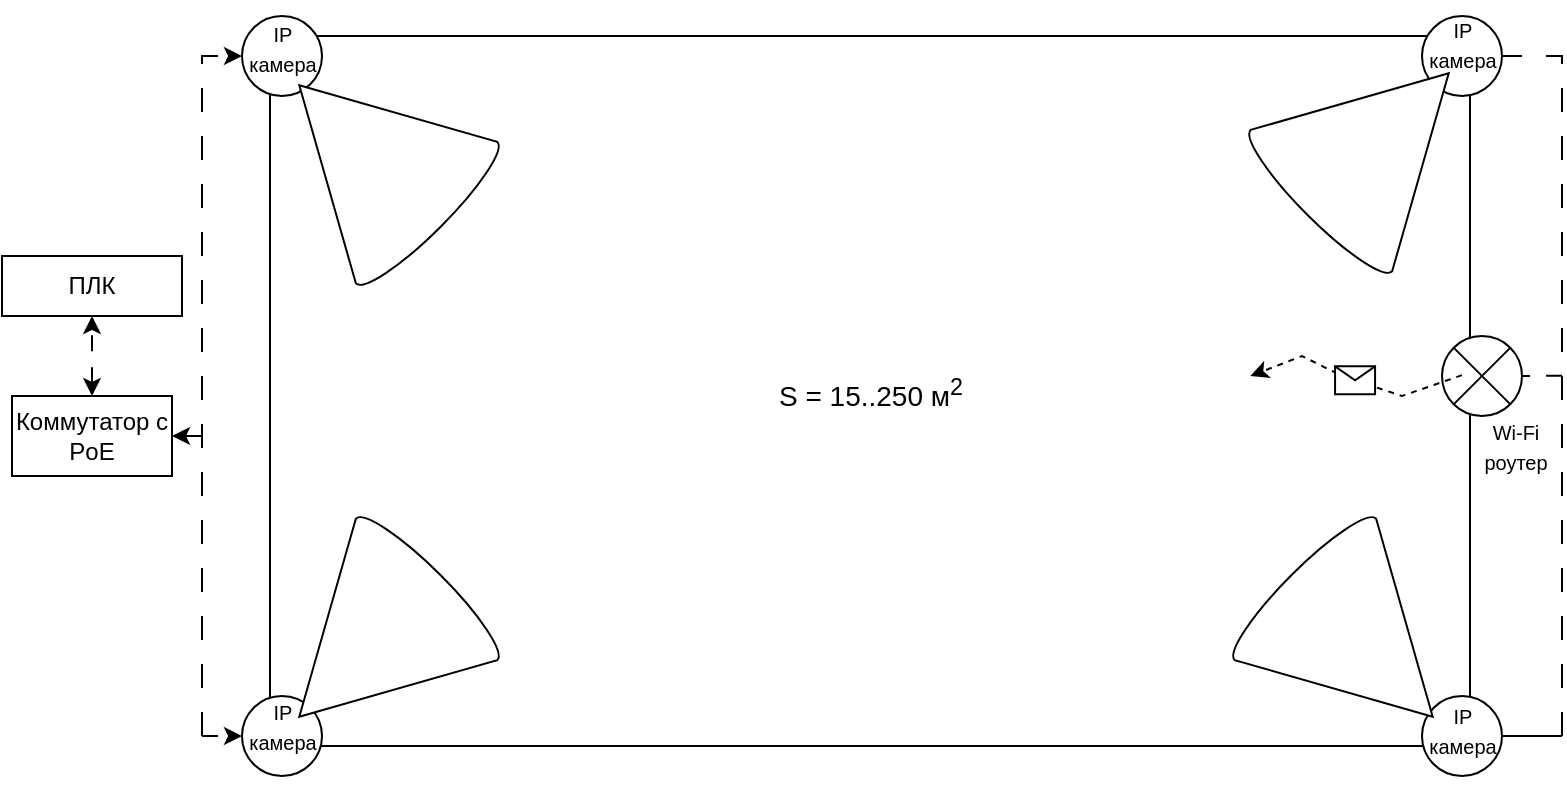 <mxfile version="22.0.2" type="device">
  <diagram name="Страница — 1" id="-i82u5cmP4d5Sf0SIGAI">
    <mxGraphModel dx="1098" dy="828" grid="1" gridSize="10" guides="1" tooltips="1" connect="1" arrows="1" fold="1" page="1" pageScale="1" pageWidth="827" pageHeight="1169" math="0" shadow="0">
      <root>
        <mxCell id="0" />
        <mxCell id="1" parent="0" />
        <mxCell id="owwzqngEx26qKS8g8964-1" value="" style="rounded=0;whiteSpace=wrap;html=1;" parent="1" vertex="1">
          <mxGeometry x="154" y="80" width="600" height="355" as="geometry" />
        </mxCell>
        <mxCell id="owwzqngEx26qKS8g8964-3" value="&lt;font style=&quot;font-size: 14px;&quot;&gt;S = 15..250 м&lt;sup&gt;2&lt;/sup&gt;&lt;/font&gt;" style="text;html=1;strokeColor=none;fillColor=none;align=center;verticalAlign=middle;whiteSpace=wrap;rounded=0;" parent="1" vertex="1">
          <mxGeometry x="399.75" y="242.5" width="108.5" height="30" as="geometry" />
        </mxCell>
        <mxCell id="owwzqngEx26qKS8g8964-4" value="" style="shape=sumEllipse;perimeter=ellipsePerimeter;whiteSpace=wrap;html=1;backgroundOutline=1;" parent="1" vertex="1">
          <mxGeometry x="740" y="230" width="40" height="40" as="geometry" />
        </mxCell>
        <mxCell id="owwzqngEx26qKS8g8964-6" value="" style="ellipse;whiteSpace=wrap;html=1;aspect=fixed;" parent="1" vertex="1">
          <mxGeometry x="140" y="410" width="40" height="40" as="geometry" />
        </mxCell>
        <mxCell id="owwzqngEx26qKS8g8964-7" value="" style="ellipse;whiteSpace=wrap;html=1;aspect=fixed;" parent="1" vertex="1">
          <mxGeometry x="730" y="410" width="40" height="40" as="geometry" />
        </mxCell>
        <mxCell id="owwzqngEx26qKS8g8964-8" value="" style="ellipse;whiteSpace=wrap;html=1;aspect=fixed;" parent="1" vertex="1">
          <mxGeometry x="140" y="70" width="40" height="40" as="geometry" />
        </mxCell>
        <mxCell id="owwzqngEx26qKS8g8964-9" value="" style="ellipse;whiteSpace=wrap;html=1;aspect=fixed;" parent="1" vertex="1">
          <mxGeometry x="730" y="70" width="40" height="40" as="geometry" />
        </mxCell>
        <mxCell id="owwzqngEx26qKS8g8964-10" value="" style="endArrow=none;html=1;rounded=0;entryX=1;entryY=0.5;entryDx=0;entryDy=0;dashed=1;dashPattern=12 12;" parent="1" target="owwzqngEx26qKS8g8964-9" edge="1">
          <mxGeometry width="50" height="50" relative="1" as="geometry">
            <mxPoint x="800" y="430" as="sourcePoint" />
            <mxPoint x="790" y="90" as="targetPoint" />
            <Array as="points">
              <mxPoint x="800" y="90" />
            </Array>
          </mxGeometry>
        </mxCell>
        <mxCell id="owwzqngEx26qKS8g8964-11" value="" style="endArrow=none;html=1;rounded=0;" parent="1" target="owwzqngEx26qKS8g8964-7" edge="1">
          <mxGeometry width="50" height="50" relative="1" as="geometry">
            <mxPoint x="800" y="430" as="sourcePoint" />
            <mxPoint x="730" y="320" as="targetPoint" />
          </mxGeometry>
        </mxCell>
        <mxCell id="owwzqngEx26qKS8g8964-12" value="" style="endArrow=none;html=1;rounded=0;dashed=1;dashPattern=8 8;" parent="1" edge="1">
          <mxGeometry width="50" height="50" relative="1" as="geometry">
            <mxPoint x="800" y="249.83" as="sourcePoint" />
            <mxPoint x="780" y="250" as="targetPoint" />
          </mxGeometry>
        </mxCell>
        <mxCell id="owwzqngEx26qKS8g8964-13" value="" style="endArrow=classic;html=1;rounded=0;dashed=1;entryX=0.817;entryY=0.479;entryDx=0;entryDy=0;entryPerimeter=0;" parent="1" target="owwzqngEx26qKS8g8964-1" edge="1">
          <mxGeometry relative="1" as="geometry">
            <mxPoint x="750" y="249.58" as="sourcePoint" />
            <mxPoint x="650" y="249.58" as="targetPoint" />
            <Array as="points">
              <mxPoint x="720" y="260" />
              <mxPoint x="690" y="250" />
              <mxPoint x="670" y="240" />
            </Array>
          </mxGeometry>
        </mxCell>
        <mxCell id="owwzqngEx26qKS8g8964-14" value="" style="shape=message;html=1;outlineConnect=0;" parent="owwzqngEx26qKS8g8964-13" vertex="1">
          <mxGeometry width="20" height="14" relative="1" as="geometry">
            <mxPoint x="-10" y="-7" as="offset" />
          </mxGeometry>
        </mxCell>
        <mxCell id="owwzqngEx26qKS8g8964-20" value="ПЛК" style="rounded=0;whiteSpace=wrap;html=1;" parent="1" vertex="1">
          <mxGeometry x="20" y="190" width="90" height="30" as="geometry" />
        </mxCell>
        <mxCell id="owwzqngEx26qKS8g8964-21" value="Коммутатор с PoE" style="rounded=0;whiteSpace=wrap;html=1;" parent="1" vertex="1">
          <mxGeometry x="25" y="260" width="80" height="40" as="geometry" />
        </mxCell>
        <mxCell id="owwzqngEx26qKS8g8964-29" value="" style="endArrow=classic;html=1;rounded=0;entryX=0;entryY=0.5;entryDx=0;entryDy=0;dashed=1;dashPattern=12 12;" parent="1" target="owwzqngEx26qKS8g8964-8" edge="1">
          <mxGeometry width="50" height="50" relative="1" as="geometry">
            <mxPoint x="120" y="430" as="sourcePoint" />
            <mxPoint x="120" y="100" as="targetPoint" />
            <Array as="points">
              <mxPoint x="120" y="90" />
            </Array>
          </mxGeometry>
        </mxCell>
        <mxCell id="owwzqngEx26qKS8g8964-30" value="" style="endArrow=classic;html=1;rounded=0;entryX=0;entryY=0.5;entryDx=0;entryDy=0;dashed=1;dashPattern=8 8;" parent="1" target="owwzqngEx26qKS8g8964-6" edge="1">
          <mxGeometry width="50" height="50" relative="1" as="geometry">
            <mxPoint x="120" y="430" as="sourcePoint" />
            <mxPoint x="130" y="420" as="targetPoint" />
          </mxGeometry>
        </mxCell>
        <mxCell id="owwzqngEx26qKS8g8964-31" value="" style="endArrow=classic;html=1;rounded=0;entryX=1;entryY=0.5;entryDx=0;entryDy=0;dashed=1;dashPattern=8 8;" parent="1" target="owwzqngEx26qKS8g8964-21" edge="1">
          <mxGeometry width="50" height="50" relative="1" as="geometry">
            <mxPoint x="120" y="280" as="sourcePoint" />
            <mxPoint x="200" y="220" as="targetPoint" />
          </mxGeometry>
        </mxCell>
        <mxCell id="owwzqngEx26qKS8g8964-33" value="" style="endArrow=classic;startArrow=classic;html=1;rounded=0;entryX=0.5;entryY=1;entryDx=0;entryDy=0;exitX=0.5;exitY=0;exitDx=0;exitDy=0;dashed=1;dashPattern=8 8;" parent="1" source="owwzqngEx26qKS8g8964-21" target="owwzqngEx26qKS8g8964-20" edge="1">
          <mxGeometry width="50" height="50" relative="1" as="geometry">
            <mxPoint x="220" y="260" as="sourcePoint" />
            <mxPoint x="270" y="210" as="targetPoint" />
          </mxGeometry>
        </mxCell>
        <mxCell id="owwzqngEx26qKS8g8964-34" value="" style="verticalLabelPosition=bottom;verticalAlign=top;html=1;shape=mxgraph.basic.cone2;dx=0.5;dy=0.9;rotation=-135;" parent="1" vertex="1">
          <mxGeometry x="154" y="335" width="100" height="100" as="geometry" />
        </mxCell>
        <mxCell id="owwzqngEx26qKS8g8964-35" value="" style="verticalLabelPosition=bottom;verticalAlign=top;html=1;shape=mxgraph.basic.cone2;dx=0.5;dy=0.9;rotation=-135;direction=south;" parent="1" vertex="1">
          <mxGeometry x="154" y="90" width="100" height="100" as="geometry" />
        </mxCell>
        <mxCell id="owwzqngEx26qKS8g8964-36" value="" style="verticalLabelPosition=bottom;verticalAlign=top;html=1;shape=mxgraph.basic.cone2;dx=0.5;dy=0.9;rotation=-135;direction=west;" parent="1" vertex="1">
          <mxGeometry x="658" y="84" width="100" height="100" as="geometry" />
        </mxCell>
        <mxCell id="owwzqngEx26qKS8g8964-37" value="" style="verticalLabelPosition=bottom;verticalAlign=top;html=1;shape=mxgraph.basic.cone2;dx=0.5;dy=0.9;rotation=-135;direction=north;" parent="1" vertex="1">
          <mxGeometry x="650" y="335" width="100" height="100" as="geometry" />
        </mxCell>
        <mxCell id="q_S8sX1MNkvWDsVziq-C-1" value="&lt;font style=&quot;font-size: 10px;&quot;&gt;IP камера&lt;/font&gt;" style="text;html=1;strokeColor=none;fillColor=none;align=center;verticalAlign=middle;whiteSpace=wrap;rounded=0;" vertex="1" parent="1">
          <mxGeometry x="138.75" y="415" width="42.5" height="20" as="geometry" />
        </mxCell>
        <mxCell id="q_S8sX1MNkvWDsVziq-C-2" value="&lt;font style=&quot;font-size: 10px;&quot;&gt;IP камера&lt;/font&gt;" style="text;html=1;strokeColor=none;fillColor=none;align=center;verticalAlign=middle;whiteSpace=wrap;rounded=0;" vertex="1" parent="1">
          <mxGeometry x="138.75" y="76" width="42.5" height="20" as="geometry" />
        </mxCell>
        <mxCell id="q_S8sX1MNkvWDsVziq-C-3" value="&lt;font style=&quot;font-size: 10px;&quot;&gt;IP камера&lt;/font&gt;" style="text;html=1;strokeColor=none;fillColor=none;align=center;verticalAlign=middle;whiteSpace=wrap;rounded=0;" vertex="1" parent="1">
          <mxGeometry x="729" y="417" width="42.5" height="20" as="geometry" />
        </mxCell>
        <mxCell id="q_S8sX1MNkvWDsVziq-C-4" value="&lt;font style=&quot;font-size: 10px;&quot;&gt;IP камера&lt;/font&gt;" style="text;html=1;strokeColor=none;fillColor=none;align=center;verticalAlign=middle;whiteSpace=wrap;rounded=0;" vertex="1" parent="1">
          <mxGeometry x="728.5" y="74" width="42.5" height="20" as="geometry" />
        </mxCell>
        <mxCell id="q_S8sX1MNkvWDsVziq-C-5" value="&lt;font style=&quot;font-size: 10px;&quot;&gt;Wi-Fi роутер&lt;/font&gt;" style="text;html=1;strokeColor=none;fillColor=none;align=center;verticalAlign=middle;whiteSpace=wrap;rounded=0;spacing=0;" vertex="1" parent="1">
          <mxGeometry x="757" y="280" width="40" height="10" as="geometry" />
        </mxCell>
      </root>
    </mxGraphModel>
  </diagram>
</mxfile>
